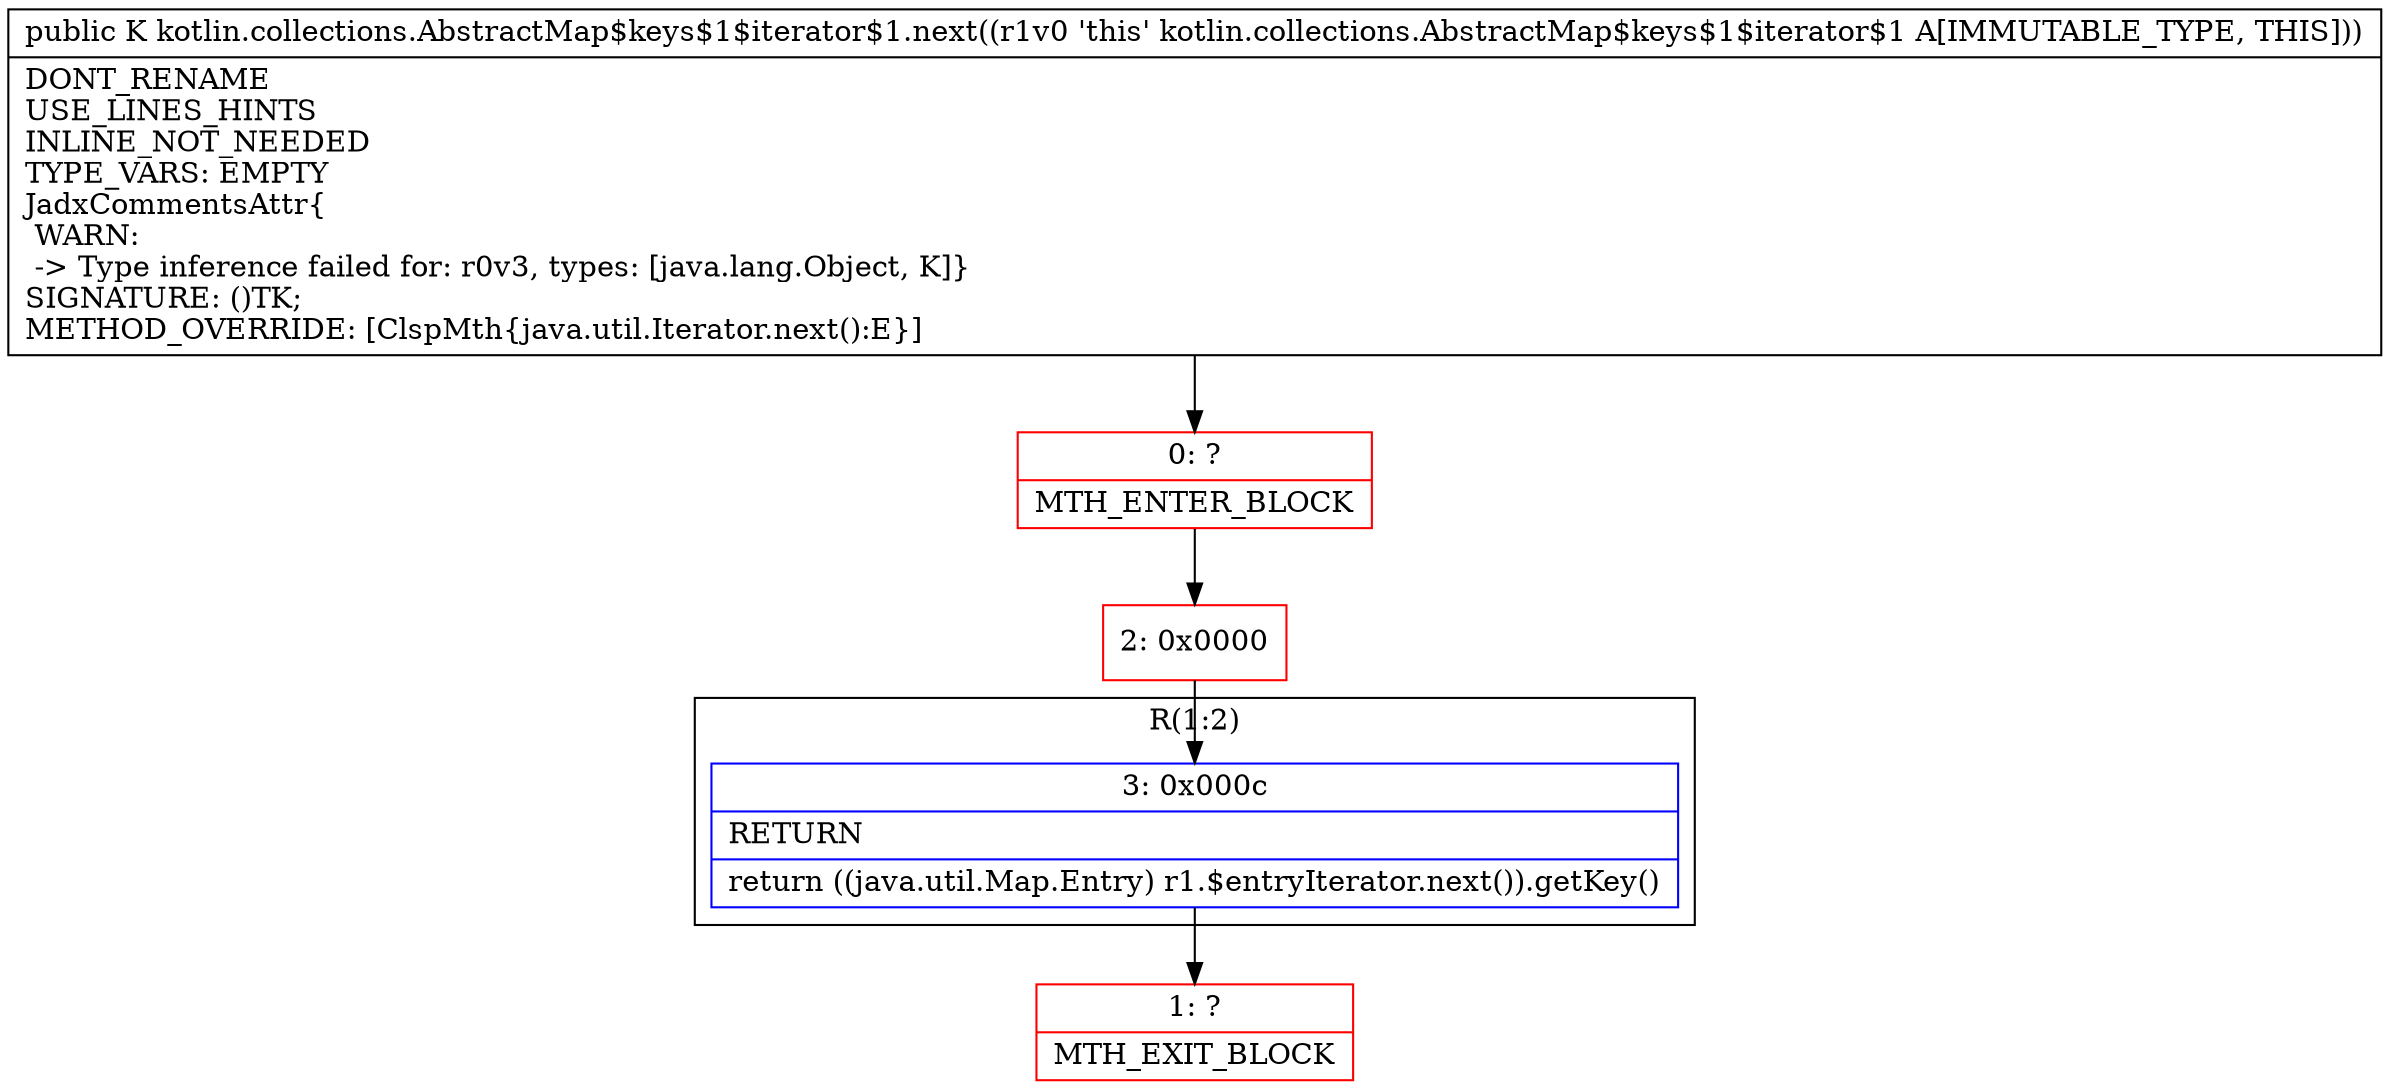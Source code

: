 digraph "CFG forkotlin.collections.AbstractMap$keys$1$iterator$1.next()Ljava\/lang\/Object;" {
subgraph cluster_Region_693866125 {
label = "R(1:2)";
node [shape=record,color=blue];
Node_3 [shape=record,label="{3\:\ 0x000c|RETURN\l|return ((java.util.Map.Entry) r1.$entryIterator.next()).getKey()\l}"];
}
Node_0 [shape=record,color=red,label="{0\:\ ?|MTH_ENTER_BLOCK\l}"];
Node_2 [shape=record,color=red,label="{2\:\ 0x0000}"];
Node_1 [shape=record,color=red,label="{1\:\ ?|MTH_EXIT_BLOCK\l}"];
MethodNode[shape=record,label="{public K kotlin.collections.AbstractMap$keys$1$iterator$1.next((r1v0 'this' kotlin.collections.AbstractMap$keys$1$iterator$1 A[IMMUTABLE_TYPE, THIS]))  | DONT_RENAME\lUSE_LINES_HINTS\lINLINE_NOT_NEEDED\lTYPE_VARS: EMPTY\lJadxCommentsAttr\{\l WARN: \l \-\> Type inference failed for: r0v3, types: [java.lang.Object, K]\}\lSIGNATURE: ()TK;\lMETHOD_OVERRIDE: [ClspMth\{java.util.Iterator.next():E\}]\l}"];
MethodNode -> Node_0;Node_3 -> Node_1;
Node_0 -> Node_2;
Node_2 -> Node_3;
}

